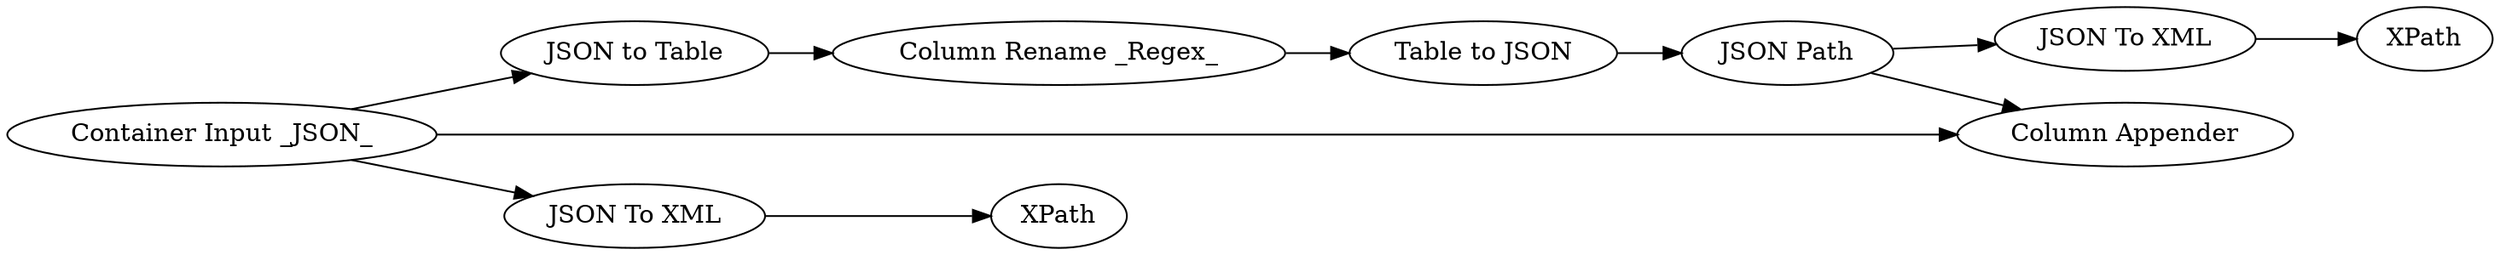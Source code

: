 digraph {
	4 [label=XPath]
	5 [label="Container Input _JSON_"]
	6 [label="JSON To XML"]
	7 [label="JSON to Table"]
	8 [label="Table to JSON"]
	9 [label="Column Rename _Regex_"]
	14 [label="JSON Path"]
	15 [label="Column Appender"]
	16 [label="JSON To XML"]
	17 [label=XPath]
	5 -> 7
	5 -> 15
	5 -> 16
	6 -> 4
	7 -> 9
	8 -> 14
	9 -> 8
	14 -> 6
	14 -> 15
	16 -> 17
	rankdir=LR
}

